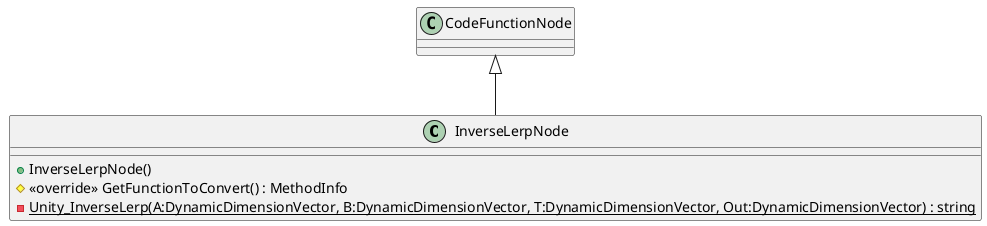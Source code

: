 @startuml
class InverseLerpNode {
    + InverseLerpNode()
    # <<override>> GetFunctionToConvert() : MethodInfo
    {static} - Unity_InverseLerp(A:DynamicDimensionVector, B:DynamicDimensionVector, T:DynamicDimensionVector, Out:DynamicDimensionVector) : string
}
CodeFunctionNode <|-- InverseLerpNode
@enduml
